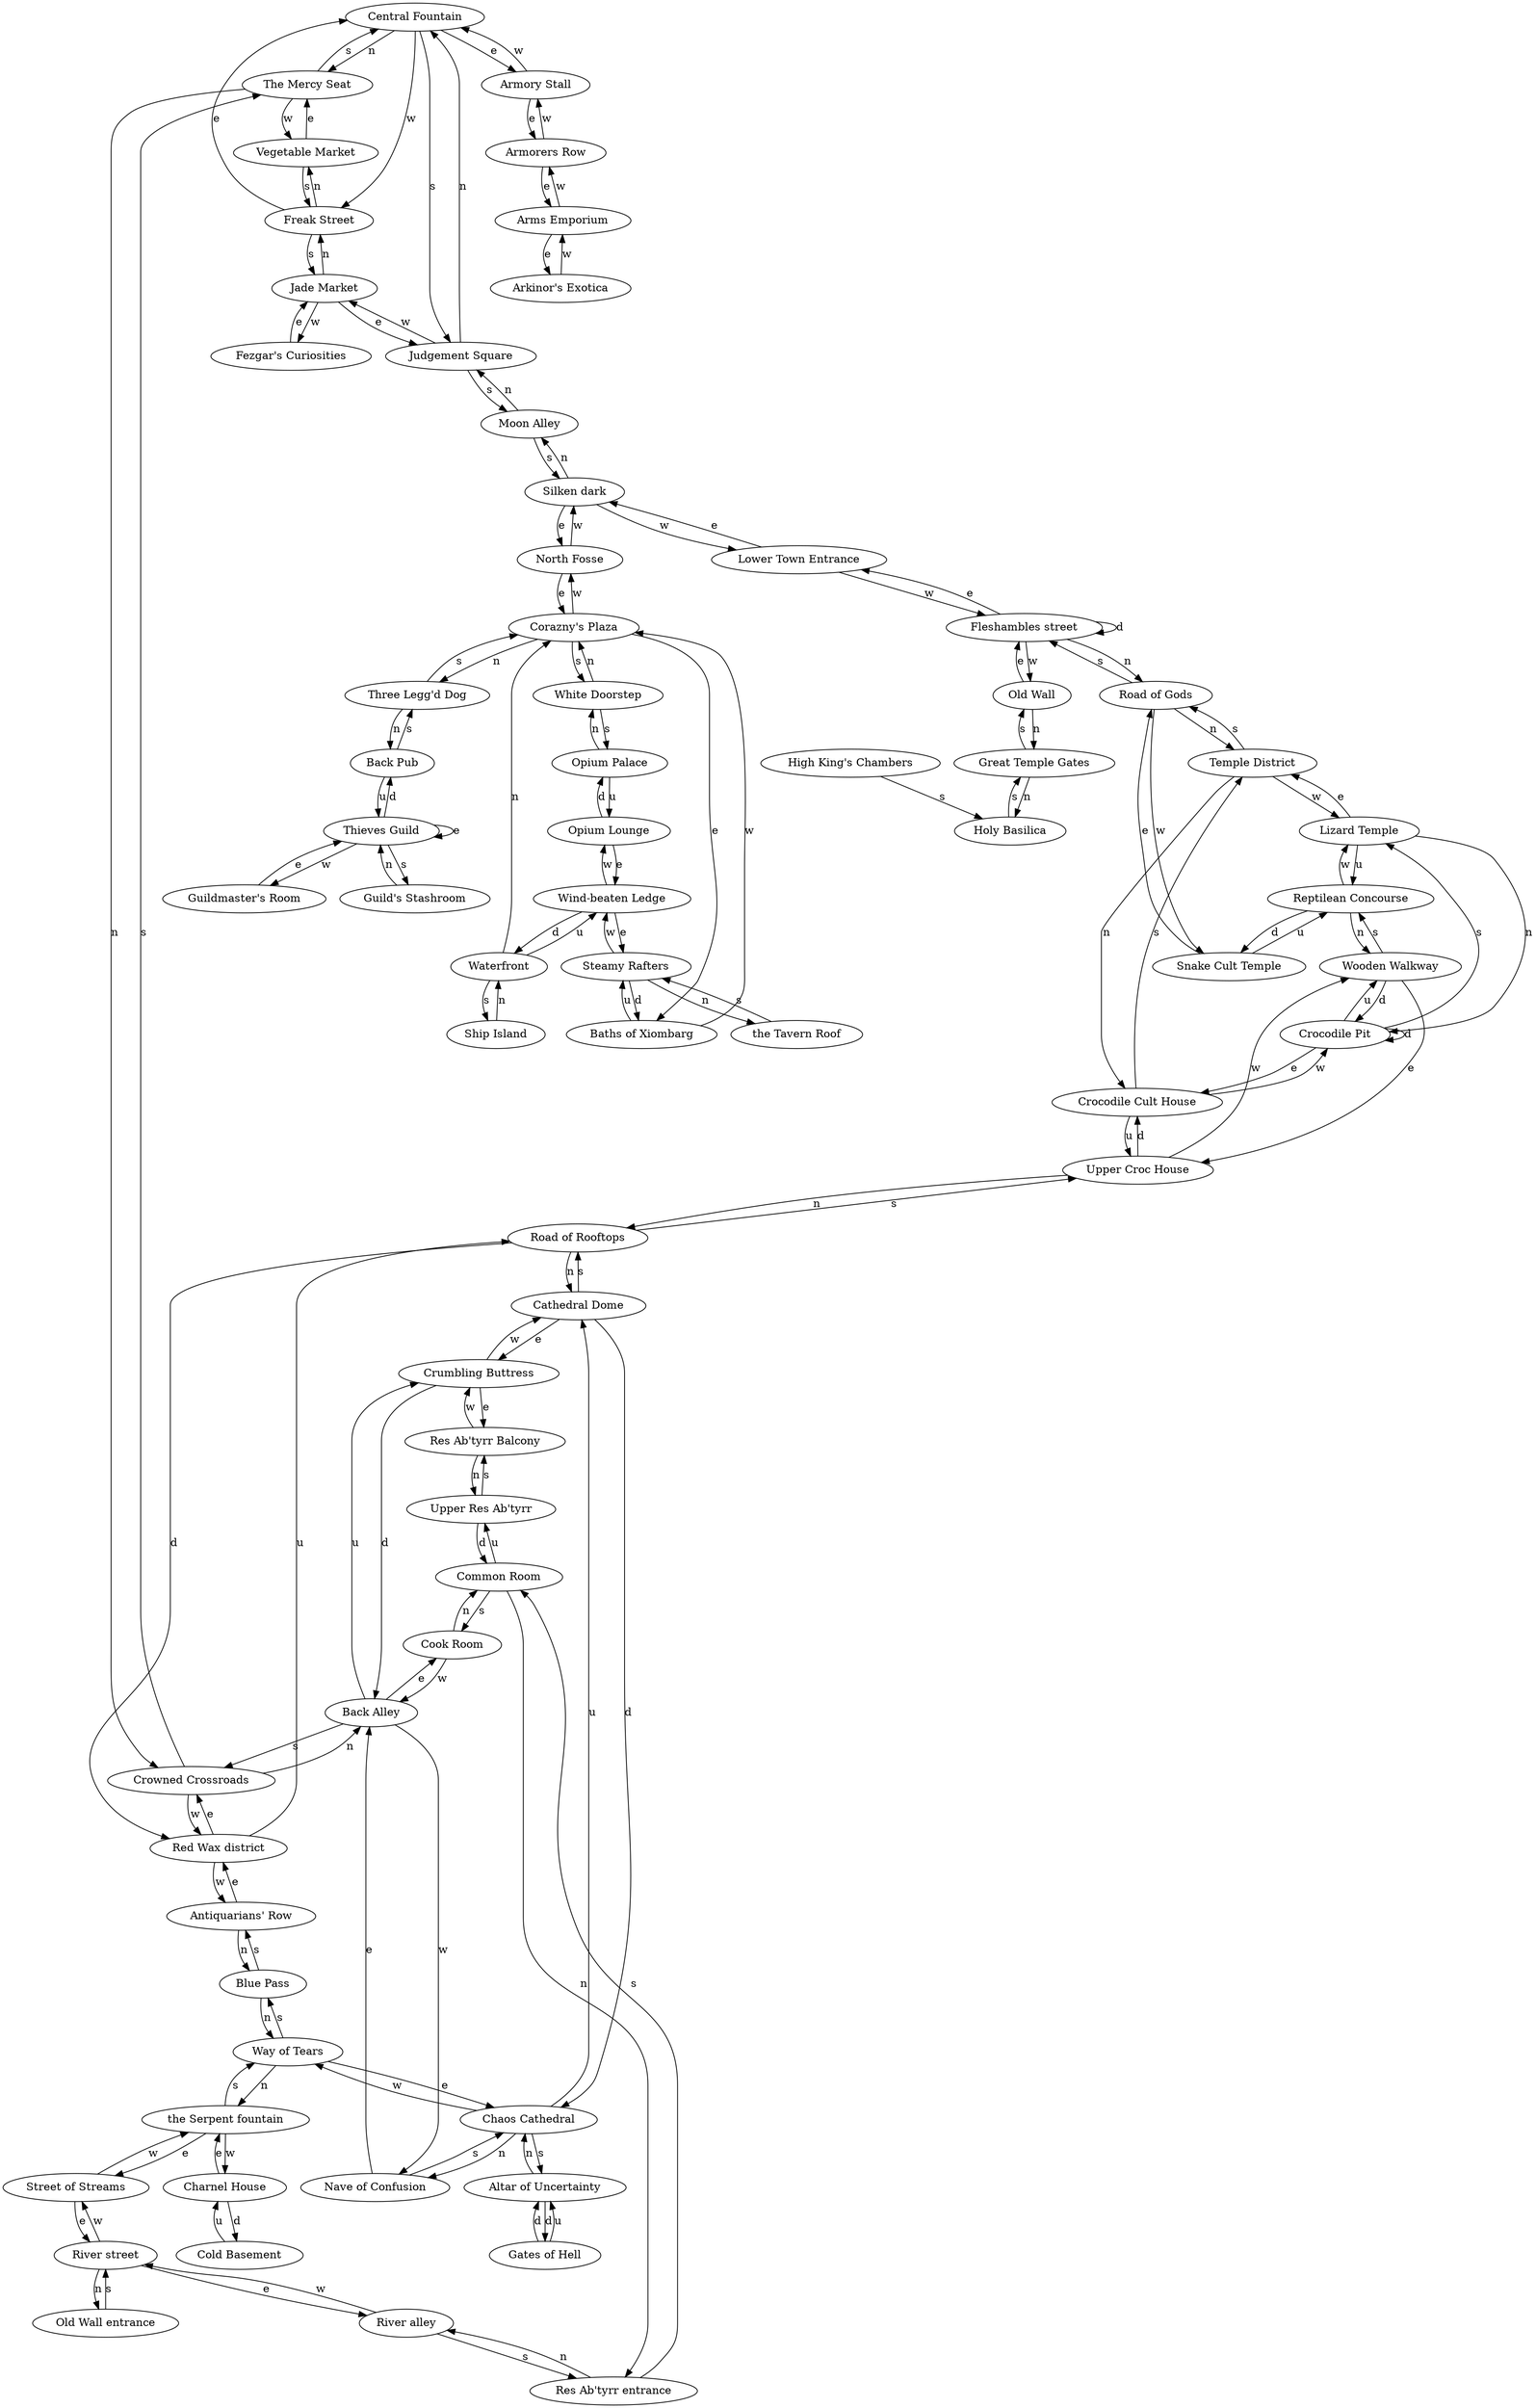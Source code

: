 digraph monster {
room_75 [label="Central Fountain"];
room_75 -> room_76 [label="n"];
room_75 -> room_84 [label="s"];
room_75 -> room_77 [label="e"];
room_75 -> room_78 [label="w"];
room_76 [label="The Mercy Seat"];
room_76 -> room_422 [label="n"];
room_76 -> room_75 [label="s"];
room_76 -> room_86 [label="w"];
room_77 [label="Armory Stall"];
room_77 -> room_418 [label="e"];
room_77 -> room_75 [label="w"];
room_78 [label="Freak Street"];
room_78 -> room_86 [label="n"];
room_78 -> room_165 [label="s"];
room_78 -> room_75 [label="e"];
room_84 [label="Judgement Square"];
room_84 -> room_75 [label="n"];
room_84 -> room_260 [label="s"];
room_84 -> room_165 [label="w"];
room_85 [label="Arms Emporium"];
room_85 -> room_102 [label="e"];
room_85 -> room_418 [label="w"];
room_86 [label="Vegetable Market"];
room_86 -> room_78 [label="s"];
room_86 -> room_76 [label="e"];
room_102 [label="Arkinor's Exotica"];
room_102 -> room_85 [label="w"];
room_165 [label="Jade Market"];
room_165 -> room_78 [label="n"];
room_165 -> room_84 [label="e"];
room_165 -> room_573 [label="w"];
room_259 [label="Great Temple Gates"];
room_259 -> room_542 [label="n"];
room_259 -> room_426 [label="s"];
room_260 [label="Moon Alley"];
room_260 -> room_84 [label="n"];
room_260 -> room_433 [label="s"];
room_261 [label="Back Pub"];
room_261 -> room_438 [label="s"];
room_261 -> room_262 [label="u"];
room_262 [label="Thieves Guild"];
room_262 -> room_723 [label="s"];
room_262 -> room_262 [label="e"];
room_262 -> room_398 [label="w"];
room_262 -> room_261 [label="d"];
room_363 [label="Cold Basement"];
room_363 -> room_423 [label="u"];
room_376 [label="Upper Res Ab'tyrr"];
room_376 -> room_377 [label="s"];
room_376 -> room_429 [label="d"];
room_377 [label="Res Ab'tyrr Balcony"];
room_377 -> room_376 [label="n"];
room_377 -> room_382 [label="w"];
room_378 [label="Chaos Cathedral"];
room_378 -> room_380 [label="n"];
room_378 -> room_379 [label="s"];
room_378 -> room_417 [label="w"];
room_378 -> room_381 [label="u"];
room_379 [label="Altar of Uncertainty"];
room_379 -> room_378 [label="n"];
room_379 -> room_577 [label="d"];
room_380 [label="Nave of Confusion"];
room_380 -> room_378 [label="s"];
room_380 -> room_432 [label="e"];
room_381 [label="Cathedral Dome"];
room_381 -> room_394 [label="s"];
room_381 -> room_382 [label="e"];
room_381 -> room_378 [label="d"];
room_382 [label="Crumbling Buttress"];
room_382 -> room_377 [label="e"];
room_382 -> room_381 [label="w"];
room_382 -> room_432 [label="d"];
room_383 [label="Road of Gods"];
room_383 -> room_384 [label="n"];
room_383 -> room_425 [label="s"];
room_383 -> room_387 [label="w"];
room_384 [label="Temple District"];
room_384 -> room_385 [label="n"];
room_384 -> room_383 [label="s"];
room_384 -> room_386 [label="w"];
room_385 [label="Crocodile Cult House"];
room_385 -> room_384 [label="s"];
room_385 -> room_388 [label="w"];
room_385 -> room_395 [label="u"];
room_386 [label="Lizard Temple"];
room_386 -> room_388 [label="n"];
room_386 -> room_384 [label="e"];
room_386 -> room_397 [label="u"];
room_387 [label="Snake Cult Temple"];
room_387 -> room_383 [label="e"];
room_387 -> room_397 [label="u"];
room_388 [label="Crocodile Pit"];
room_388 -> room_386 [label="s"];
room_388 -> room_385 [label="e"];
room_388 -> room_396 [label="u"];
room_388 -> room_388 [label="d"];
room_389 [label="White Doorstep"];
room_389 -> room_713 [label="n"];
room_389 -> room_390 [label="s"];
room_390 [label="Opium Palace"];
room_390 -> room_389 [label="n"];
room_390 -> room_391 [label="u"];
room_391 [label="Opium Lounge"];
room_391 -> room_399 [label="e"];
room_391 -> room_390 [label="d"];
room_392 [label="Baths of Xiombarg"];
room_392 -> room_713 [label="w"];
room_392 -> room_393 [label="u"];
room_393 [label="Steamy Rafters"];
room_393 -> room_405 [label="n"];
room_393 -> room_399 [label="w"];
room_393 -> room_392 [label="d"];
room_394 [label="Road of Rooftops"];
room_394 -> room_381 [label="n"];
room_394 -> room_395 [label="s"];
room_394 -> room_421 [label="d"];
room_395 [label="Upper Croc House"];
room_395 -> room_394 [label="n"];
room_395 -> room_396 [label="w"];
room_395 -> room_385 [label="d"];
room_396 [label="Wooden Walkway"];
room_396 -> room_397 [label="s"];
room_396 -> room_395 [label="e"];
room_396 -> room_388 [label="d"];
room_397 [label="Reptilean Concourse"];
room_397 -> room_396 [label="n"];
room_397 -> room_386 [label="w"];
room_397 -> room_387 [label="d"];
room_398 [label="Guildmaster's Room"];
room_398 -> room_262 [label="e"];
room_399 [label="Wind-beaten Ledge"];
room_399 -> room_393 [label="e"];
room_399 -> room_391 [label="w"];
room_399 -> room_435 [label="d"];
room_405 [label="the Tavern Roof"];
room_405 -> room_393 [label="s"];
room_410 [label="Old Wall entrance"];
room_410 -> room_411 [label="s"];
room_411 [label="River street"];
room_411 -> room_410 [label="n"];
room_411 -> room_412 [label="e"];
room_411 -> room_415 [label="w"];
room_412 [label="River alley"];
room_412 -> room_414 [label="s"];
room_412 -> room_411 [label="w"];
room_414 [label="Res Ab'tyrr entrance"];
room_414 -> room_412 [label="n"];
room_414 -> room_429 [label="s"];
room_415 [label="Street of Streams"];
room_415 -> room_411 [label="e"];
room_415 -> room_416 [label="w"];
room_416 [label="the Serpent fountain"];
room_416 -> room_417 [label="s"];
room_416 -> room_415 [label="e"];
room_416 -> room_423 [label="w"];
room_417 [label="Way of Tears"];
room_417 -> room_416 [label="n"];
room_417 -> room_419 [label="s"];
room_417 -> room_378 [label="e"];
room_418 [label="Armorers Row"];
room_418 -> room_85 [label="e"];
room_418 -> room_77 [label="w"];
room_419 [label="Blue Pass"];
room_419 -> room_417 [label="n"];
room_419 -> room_420 [label="s"];
room_420 [label="Antiquarians' Row"];
room_420 -> room_419 [label="n"];
room_420 -> room_421 [label="e"];
room_421 [label="Red Wax district"];
room_421 -> room_422 [label="e"];
room_421 -> room_420 [label="w"];
room_421 -> room_394 [label="u"];
room_422 [label="Crowned Crossroads"];
room_422 -> room_432 [label="n"];
room_422 -> room_76 [label="s"];
room_422 -> room_421 [label="w"];
room_423 [label="Charnel House"];
room_423 -> room_416 [label="e"];
room_423 -> room_363 [label="d"];
room_424 [label="Lower Town Entrance"];
room_424 -> room_433 [label="e"];
room_424 -> room_425 [label="w"];
room_425 [label="Fleshambles street"];
room_425 -> room_383 [label="n"];
room_425 -> room_424 [label="e"];
room_425 -> room_426 [label="w"];
room_425 -> room_425 [label="d"];
room_426 [label="Old Wall"];
room_426 -> room_259 [label="n"];
room_426 -> room_425 [label="e"];
room_429 [label="Common Room"];
room_429 -> room_414 [label="n"];
room_429 -> room_431 [label="s"];
room_429 -> room_376 [label="u"];
room_431 [label="Cook Room"];
room_431 -> room_429 [label="n"];
room_431 -> room_432 [label="w"];
room_432 [label="Back Alley"];
room_432 -> room_422 [label="s"];
room_432 -> room_431 [label="e"];
room_432 -> room_380 [label="w"];
room_432 -> room_382 [label="u"];
room_433 [label="Silken dark"];
room_433 -> room_260 [label="n"];
room_433 -> room_434 [label="e"];
room_433 -> room_424 [label="w"];
room_434 [label="North Fosse"];
room_434 -> room_713 [label="e"];
room_434 -> room_433 [label="w"];
room_435 [label="Waterfront"];
room_435 -> room_713 [label="n"];
room_435 -> room_436 [label="s"];
room_435 -> room_399 [label="u"];
room_436 [label="Ship Island"];
room_436 -> room_435 [label="n"];
room_438 [label="Three Legg'd Dog"];
room_438 -> room_261 [label="n"];
room_438 -> room_713 [label="s"];
room_542 [label="Holy Basilica"];
room_542 -> room_259 [label="s"];
room_573 [label="Fezgar's Curiosities"];
room_573 -> room_165 [label="e"];
room_576 [label="High King's Chambers"];
room_576 -> room_542 [label="s"];
room_577 [label="Gates of Hell"];
room_577 -> room_379 [label="u"];
room_577 -> room_379 [label="d"];
room_713 [label="Corazny's Plaza"];
room_713 -> room_438 [label="n"];
room_713 -> room_389 [label="s"];
room_713 -> room_392 [label="e"];
room_713 -> room_434 [label="w"];
room_723 [label="Guild's Stashroom"];
room_723 -> room_262 [label="n"];
}
